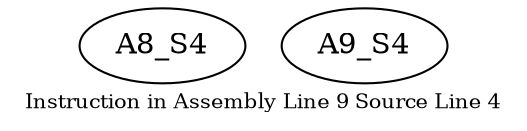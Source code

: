 digraph{
	node [ ]
	edge [ ]
	A8_S4 [ ]
	A9_S4 [ ]
	label = "Instruction in Assembly Line 9 Source Line 4"
	fontsize = "10"
}